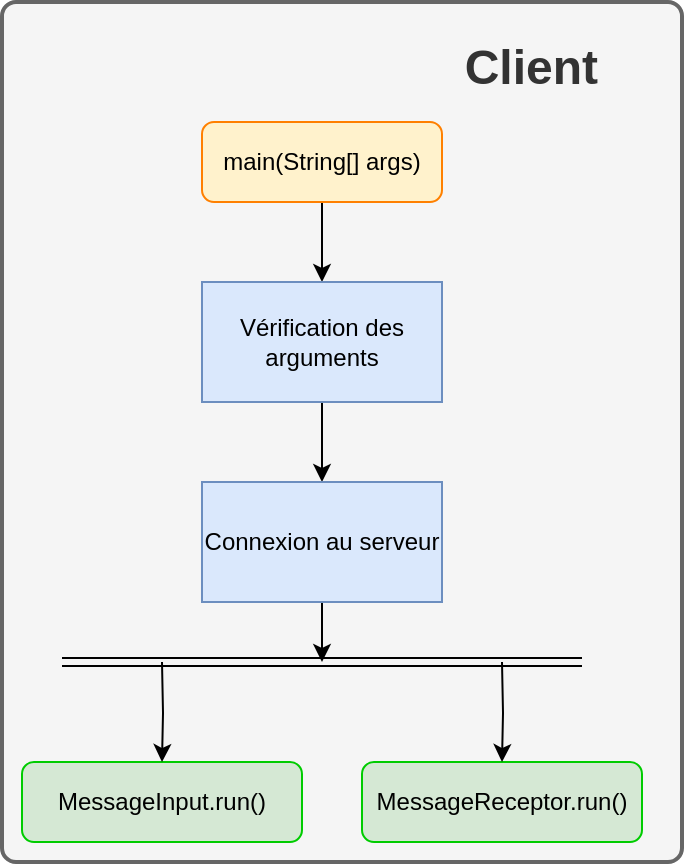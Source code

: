 <mxfile version="12.9.11" type="device"><diagram id="C5RBs43oDa-KdzZeNtuy" name="Page-1"><mxGraphModel dx="1038" dy="553" grid="1" gridSize="10" guides="1" tooltips="1" connect="1" arrows="1" fold="1" page="1" pageScale="1" pageWidth="827" pageHeight="1169" math="0" shadow="0"><root><mxCell id="WIyWlLk6GJQsqaUBKTNV-0"/><mxCell id="WIyWlLk6GJQsqaUBKTNV-1" parent="WIyWlLk6GJQsqaUBKTNV-0"/><mxCell id="MUPb41_usNZAkzRNRdK0-0" value="&lt;blockquote&gt;&lt;div align=&quot;right&quot;&gt;&lt;font size=&quot;1&quot;&gt;&lt;b style=&quot;font-size: 24px&quot;&gt;Client&lt;/b&gt;&lt;/font&gt;&lt;/div&gt;&lt;/blockquote&gt;" style="rounded=1;whiteSpace=wrap;html=1;absoluteArcSize=1;arcSize=14;strokeWidth=2;fillColor=#f5f5f5;strokeColor=#666666;fontColor=#333333;align=right;horizontal=1;verticalAlign=top;" vertex="1" parent="WIyWlLk6GJQsqaUBKTNV-1"><mxGeometry x="60" y="60" width="340" height="430" as="geometry"/></mxCell><mxCell id="9HN2bESie00XPHrWVeYy-7" style="edgeStyle=orthogonalEdgeStyle;rounded=0;orthogonalLoop=1;jettySize=auto;html=1;exitX=0.5;exitY=1;exitDx=0;exitDy=0;entryX=0.5;entryY=0;entryDx=0;entryDy=0;" parent="WIyWlLk6GJQsqaUBKTNV-1" source="WIyWlLk6GJQsqaUBKTNV-3" target="9HN2bESie00XPHrWVeYy-0" edge="1"><mxGeometry relative="1" as="geometry"/></mxCell><mxCell id="WIyWlLk6GJQsqaUBKTNV-3" value="main(String[] args)" style="rounded=1;whiteSpace=wrap;html=1;fontSize=12;glass=0;strokeWidth=1;shadow=0;fillColor=#FFF2CC;strokeColor=#FF8000;" parent="WIyWlLk6GJQsqaUBKTNV-1" vertex="1"><mxGeometry x="160" y="120" width="120" height="40" as="geometry"/></mxCell><mxCell id="WIyWlLk6GJQsqaUBKTNV-11" value="MessageReceptor.run()" style="rounded=1;whiteSpace=wrap;html=1;fontSize=12;glass=0;strokeWidth=1;shadow=0;fillColor=#d5e8d4;strokeColor=#00CC00;" parent="WIyWlLk6GJQsqaUBKTNV-1" vertex="1"><mxGeometry x="240" y="440" width="140" height="40" as="geometry"/></mxCell><mxCell id="9HN2bESie00XPHrWVeYy-6" style="edgeStyle=orthogonalEdgeStyle;rounded=0;orthogonalLoop=1;jettySize=auto;html=1;exitX=0.5;exitY=1;exitDx=0;exitDy=0;entryX=0.5;entryY=0;entryDx=0;entryDy=0;" parent="WIyWlLk6GJQsqaUBKTNV-1" source="9HN2bESie00XPHrWVeYy-0" target="9HN2bESie00XPHrWVeYy-2" edge="1"><mxGeometry relative="1" as="geometry"/></mxCell><mxCell id="9HN2bESie00XPHrWVeYy-0" value="Vérification des arguments" style="rounded=0;whiteSpace=wrap;html=1;fillColor=#dae8fc;strokeColor=#6c8ebf;" parent="WIyWlLk6GJQsqaUBKTNV-1" vertex="1"><mxGeometry x="160" y="200" width="120" height="60" as="geometry"/></mxCell><mxCell id="9HN2bESie00XPHrWVeYy-16" style="edgeStyle=orthogonalEdgeStyle;rounded=0;orthogonalLoop=1;jettySize=auto;html=1;exitX=0.5;exitY=1;exitDx=0;exitDy=0;" parent="WIyWlLk6GJQsqaUBKTNV-1" source="9HN2bESie00XPHrWVeYy-2" edge="1"><mxGeometry relative="1" as="geometry"><mxPoint x="220" y="390" as="targetPoint"/></mxGeometry></mxCell><mxCell id="9HN2bESie00XPHrWVeYy-2" value="Connexion au serveur" style="rounded=0;whiteSpace=wrap;html=1;fillColor=#dae8fc;strokeColor=#6c8ebf;" parent="WIyWlLk6GJQsqaUBKTNV-1" vertex="1"><mxGeometry x="160" y="300" width="120" height="60" as="geometry"/></mxCell><mxCell id="9HN2bESie00XPHrWVeYy-15" value="" style="shape=link;html=1;" parent="WIyWlLk6GJQsqaUBKTNV-1" edge="1"><mxGeometry width="50" height="50" relative="1" as="geometry"><mxPoint x="90" y="390" as="sourcePoint"/><mxPoint x="350" y="390" as="targetPoint"/></mxGeometry></mxCell><mxCell id="9HN2bESie00XPHrWVeYy-17" style="edgeStyle=orthogonalEdgeStyle;rounded=0;orthogonalLoop=1;jettySize=auto;html=1;entryX=0.5;entryY=0;entryDx=0;entryDy=0;" parent="WIyWlLk6GJQsqaUBKTNV-1" target="WIyWlLk6GJQsqaUBKTNV-11" edge="1"><mxGeometry relative="1" as="geometry"><mxPoint x="310" y="460" as="targetPoint"/><mxPoint x="310" y="390" as="sourcePoint"/><Array as="points"/></mxGeometry></mxCell><mxCell id="9HN2bESie00XPHrWVeYy-18" value="MessageInput.run()" style="rounded=1;whiteSpace=wrap;html=1;fontSize=12;glass=0;strokeWidth=1;shadow=0;fillColor=#d5e8d4;strokeColor=#00CC00;" parent="WIyWlLk6GJQsqaUBKTNV-1" vertex="1"><mxGeometry x="70" y="440" width="140" height="40" as="geometry"/></mxCell><mxCell id="9HN2bESie00XPHrWVeYy-19" style="edgeStyle=orthogonalEdgeStyle;rounded=0;orthogonalLoop=1;jettySize=auto;html=1;entryX=0.5;entryY=0;entryDx=0;entryDy=0;" parent="WIyWlLk6GJQsqaUBKTNV-1" target="9HN2bESie00XPHrWVeYy-18" edge="1"><mxGeometry relative="1" as="geometry"><mxPoint x="140" y="460" as="targetPoint"/><mxPoint x="140" y="390" as="sourcePoint"/><Array as="points"/></mxGeometry></mxCell></root></mxGraphModel></diagram></mxfile>